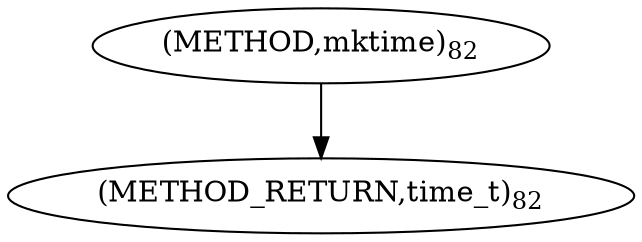 digraph "mktime" {  
"7897" [label = <(METHOD,mktime)<SUB>82</SUB>> ]
"7899" [label = <(METHOD_RETURN,time_t)<SUB>82</SUB>> ]
  "7897" -> "7899" 
}
